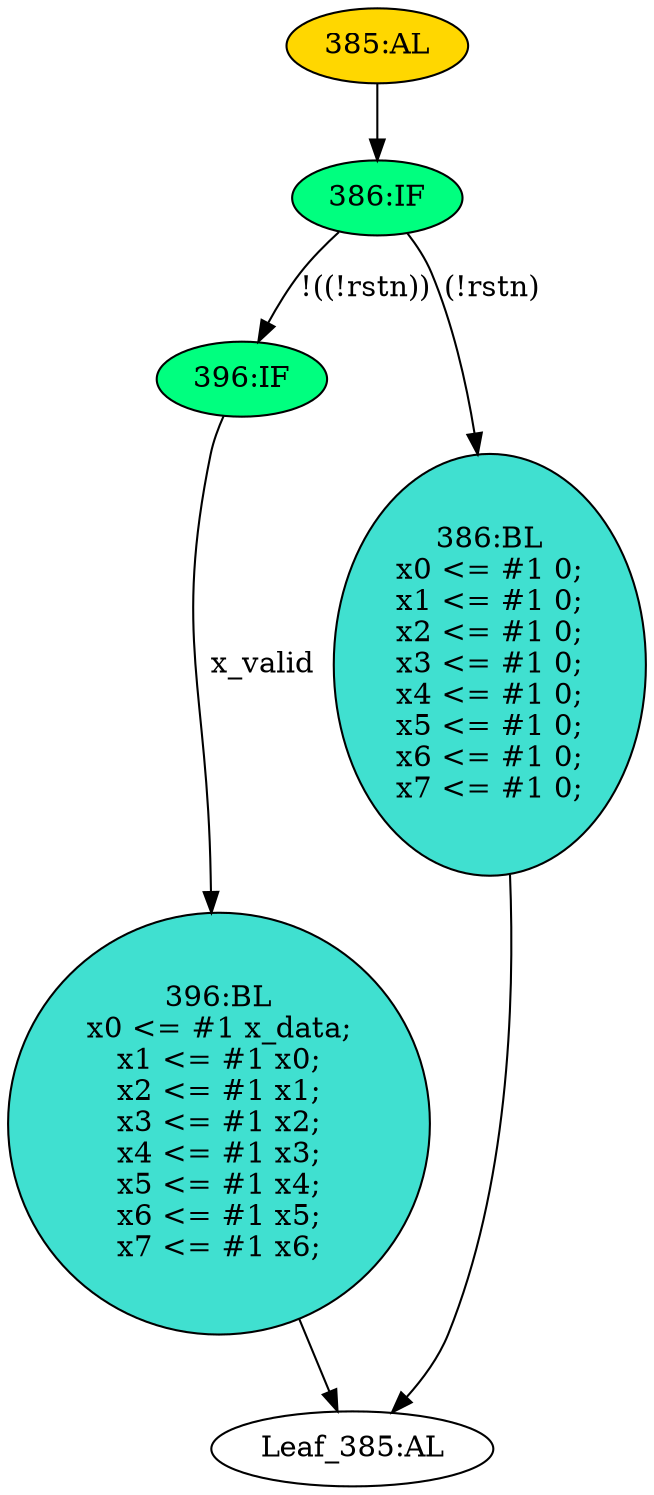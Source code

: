strict digraph "" {
	node [label="\N"];
	"396:IF"	 [ast="<pyverilog.vparser.ast.IfStatement object at 0x7f9d7db77390>",
		fillcolor=springgreen,
		label="396:IF",
		statements="[]",
		style=filled,
		typ=IfStatement];
	"396:BL"	 [ast="<pyverilog.vparser.ast.Block object at 0x7f9d7dd3ead0>",
		fillcolor=turquoise,
		label="396:BL
x0 <= #1 x_data;
x1 <= #1 x0;
x2 <= #1 x1;
x3 <= #1 x2;
x4 <= #1 x3;
x5 <= #1 x4;
x6 <= #1 x5;
x7 <= #1 x6;",
		statements="[<pyverilog.vparser.ast.NonblockingSubstitution object at 0x7f9d7db76050>, <pyverilog.vparser.ast.NonblockingSubstitution object \
at 0x7f9d7db76290>, <pyverilog.vparser.ast.NonblockingSubstitution object at 0x7f9d7db76450>, <pyverilog.vparser.ast.NonblockingSubstitution \
object at 0x7f9d7db76610>, <pyverilog.vparser.ast.NonblockingSubstitution object at 0x7f9d7db767d0>, <pyverilog.vparser.ast.NonblockingSubstitution \
object at 0x7f9d7db76990>, <pyverilog.vparser.ast.NonblockingSubstitution object at 0x7f9d7db76b50>, <pyverilog.vparser.ast.NonblockingSubstitution \
object at 0x7f9d7db76d10>]",
		style=filled,
		typ=Block];
	"396:IF" -> "396:BL"	 [cond="['x_valid']",
		label=x_valid,
		lineno=396];
	"386:BL"	 [ast="<pyverilog.vparser.ast.Block object at 0x7f9d7db84cd0>",
		fillcolor=turquoise,
		label="386:BL
x0 <= #1 0;
x1 <= #1 0;
x2 <= #1 0;
x3 <= #1 0;
x4 <= #1 0;
x5 <= #1 0;
x6 <= #1 0;
x7 <= #1 0;",
		statements="[<pyverilog.vparser.ast.NonblockingSubstitution object at 0x7f9d7db76f10>, <pyverilog.vparser.ast.NonblockingSubstitution object \
at 0x7f9d7db84110>, <pyverilog.vparser.ast.NonblockingSubstitution object at 0x7f9d7db842d0>, <pyverilog.vparser.ast.NonblockingSubstitution \
object at 0x7f9d7db84490>, <pyverilog.vparser.ast.NonblockingSubstitution object at 0x7f9d7db84650>, <pyverilog.vparser.ast.NonblockingSubstitution \
object at 0x7f9d7db84790>, <pyverilog.vparser.ast.NonblockingSubstitution object at 0x7f9d7db84950>, <pyverilog.vparser.ast.NonblockingSubstitution \
object at 0x7f9d7db84b10>]",
		style=filled,
		typ=Block];
	"Leaf_385:AL"	 [def_var="['x2', 'x3', 'x0', 'x1', 'x6', 'x7', 'x4', 'x5']",
		label="Leaf_385:AL"];
	"386:BL" -> "Leaf_385:AL"	 [cond="[]",
		lineno=None];
	"385:AL"	 [ast="<pyverilog.vparser.ast.Always object at 0x7f9d7db84d10>",
		clk_sens=False,
		fillcolor=gold,
		label="385:AL",
		sens="['sclk', 'rstn']",
		statements="[]",
		style=filled,
		typ=Always,
		use_var="['x1', 'x_valid', 'x_data', 'x2', 'x3', 'x0', 'rstn', 'x6', 'x4', 'x5']"];
	"386:IF"	 [ast="<pyverilog.vparser.ast.IfStatement object at 0x7f9d7db84e90>",
		fillcolor=springgreen,
		label="386:IF",
		statements="[]",
		style=filled,
		typ=IfStatement];
	"385:AL" -> "386:IF"	 [cond="[]",
		lineno=None];
	"386:IF" -> "396:IF"	 [cond="['rstn']",
		label="!((!rstn))",
		lineno=386];
	"386:IF" -> "386:BL"	 [cond="['rstn']",
		label="(!rstn)",
		lineno=386];
	"396:BL" -> "Leaf_385:AL"	 [cond="[]",
		lineno=None];
}
